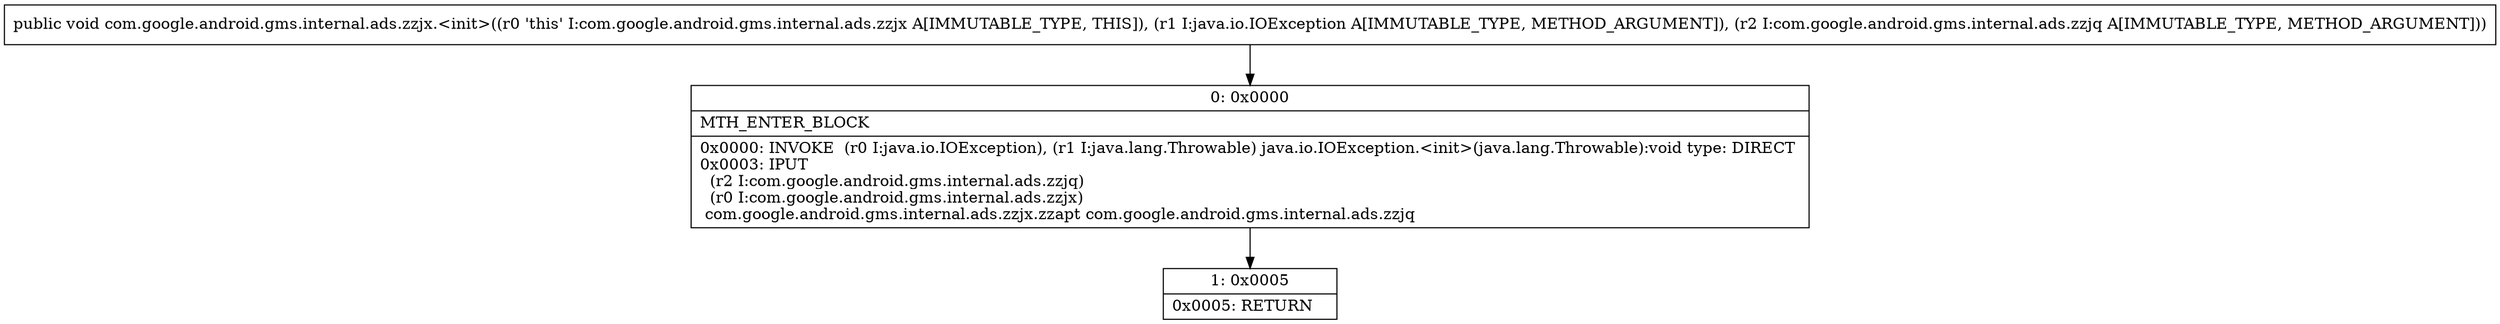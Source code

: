 digraph "CFG forcom.google.android.gms.internal.ads.zzjx.\<init\>(Ljava\/io\/IOException;Lcom\/google\/android\/gms\/internal\/ads\/zzjq;)V" {
Node_0 [shape=record,label="{0\:\ 0x0000|MTH_ENTER_BLOCK\l|0x0000: INVOKE  (r0 I:java.io.IOException), (r1 I:java.lang.Throwable) java.io.IOException.\<init\>(java.lang.Throwable):void type: DIRECT \l0x0003: IPUT  \l  (r2 I:com.google.android.gms.internal.ads.zzjq)\l  (r0 I:com.google.android.gms.internal.ads.zzjx)\l com.google.android.gms.internal.ads.zzjx.zzapt com.google.android.gms.internal.ads.zzjq \l}"];
Node_1 [shape=record,label="{1\:\ 0x0005|0x0005: RETURN   \l}"];
MethodNode[shape=record,label="{public void com.google.android.gms.internal.ads.zzjx.\<init\>((r0 'this' I:com.google.android.gms.internal.ads.zzjx A[IMMUTABLE_TYPE, THIS]), (r1 I:java.io.IOException A[IMMUTABLE_TYPE, METHOD_ARGUMENT]), (r2 I:com.google.android.gms.internal.ads.zzjq A[IMMUTABLE_TYPE, METHOD_ARGUMENT])) }"];
MethodNode -> Node_0;
Node_0 -> Node_1;
}


